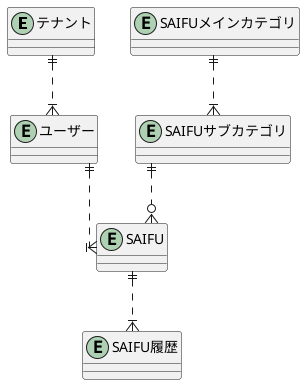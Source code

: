 @startuml ER_Concept
skinparam linetype ortho

' Entity
entity "テナント" as tenant {
}

entity "ユーザー" as user {
}

entity "SAIFU" as saifu {
}

entity "SAIFUメインカテゴリ" as saifuCategoryMain {
}

entity "SAIFUサブカテゴリ" as saifuCategorySub {
}

entity "SAIFU履歴" as saifuHistory {
}


' Relation

' Account
tenant ||..|{user

' SAIFU
user ||..|{saifu
saifu ||..|{saifuHistory
saifuCategoryMain ||..|{saifuCategorySub
saifuCategorySub ||..o{saifu

@enduml